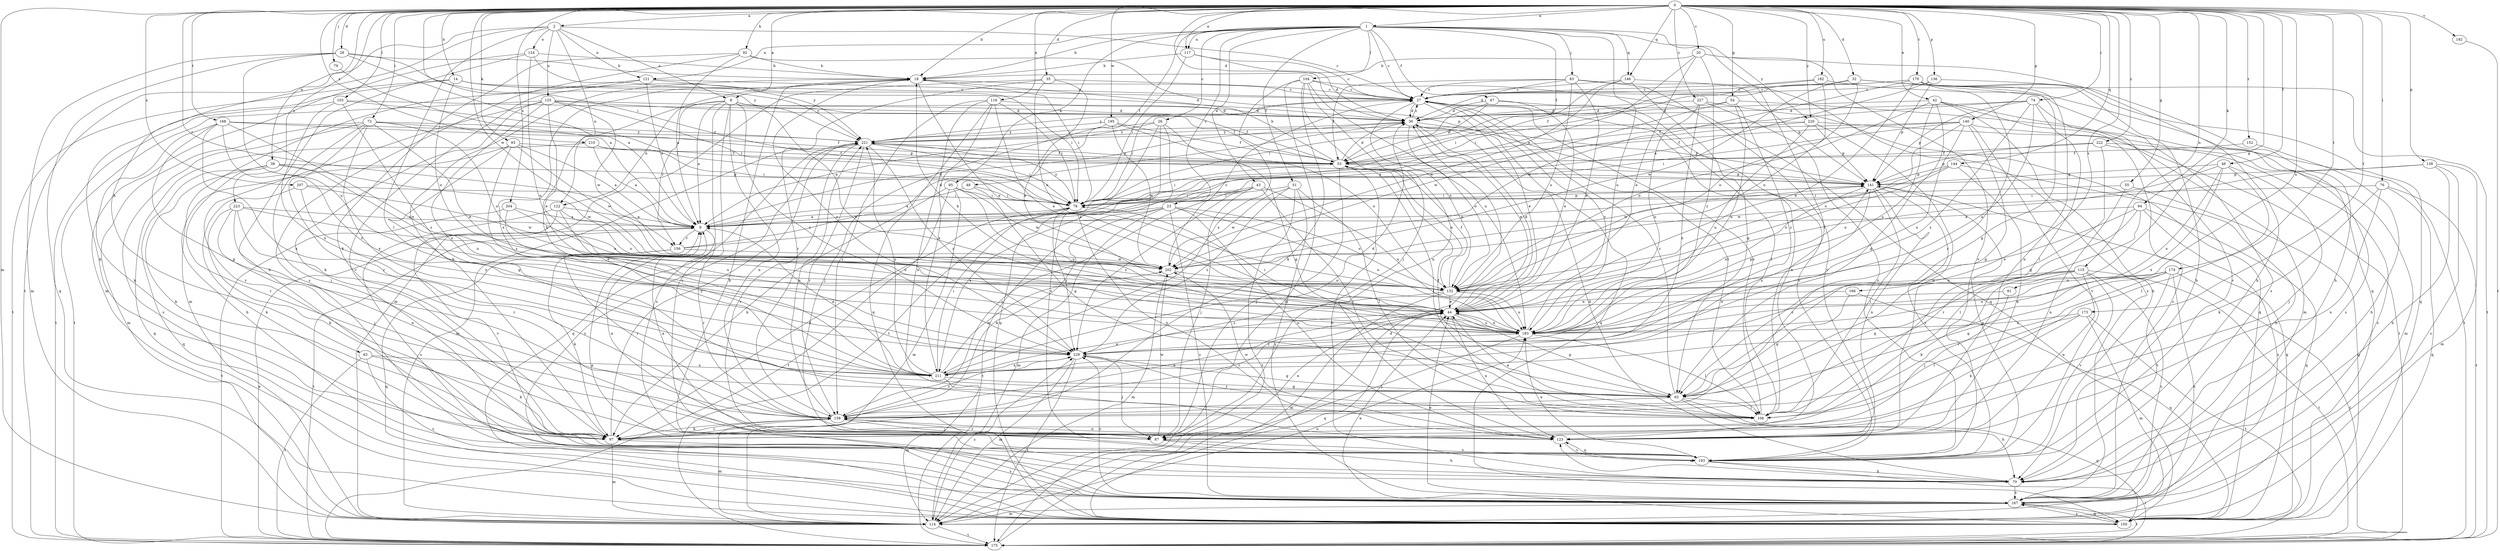 strict digraph  {
0;
1;
2;
8;
9;
14;
18;
20;
23;
26;
27;
28;
32;
35;
36;
38;
42;
43;
44;
46;
47;
48;
51;
53;
54;
55;
61;
62;
63;
70;
72;
74;
76;
78;
79;
83;
87;
92;
93;
94;
95;
97;
103;
104;
106;
114;
115;
116;
117;
121;
122;
123;
124;
125;
132;
136;
138;
140;
141;
144;
146;
150;
152;
156;
158;
166;
167;
168;
170;
173;
174;
175;
182;
183;
192;
193;
195;
202;
204;
207;
210;
211;
220;
221;
222;
223;
227;
229;
0 -> 1  [label=a];
0 -> 2  [label=a];
0 -> 8  [label=a];
0 -> 14  [label=b];
0 -> 18  [label=b];
0 -> 20  [label=c];
0 -> 28  [label=d];
0 -> 32  [label=d];
0 -> 35  [label=d];
0 -> 36  [label=d];
0 -> 38  [label=e];
0 -> 42  [label=e];
0 -> 46  [label=f];
0 -> 54  [label=g];
0 -> 55  [label=g];
0 -> 61  [label=g];
0 -> 72  [label=i];
0 -> 74  [label=i];
0 -> 76  [label=i];
0 -> 78  [label=i];
0 -> 79  [label=j];
0 -> 92  [label=k];
0 -> 93  [label=k];
0 -> 94  [label=k];
0 -> 103  [label=l];
0 -> 114  [label=m];
0 -> 115  [label=n];
0 -> 116  [label=n];
0 -> 117  [label=n];
0 -> 136  [label=p];
0 -> 138  [label=p];
0 -> 140  [label=p];
0 -> 144  [label=q];
0 -> 146  [label=q];
0 -> 152  [label=r];
0 -> 156  [label=r];
0 -> 166  [label=s];
0 -> 168  [label=t];
0 -> 170  [label=t];
0 -> 173  [label=t];
0 -> 174  [label=t];
0 -> 182  [label=u];
0 -> 183  [label=u];
0 -> 192  [label=v];
0 -> 195  [label=w];
0 -> 202  [label=w];
0 -> 204  [label=x];
0 -> 207  [label=x];
0 -> 210  [label=x];
0 -> 220  [label=y];
0 -> 222  [label=z];
0 -> 223  [label=z];
0 -> 227  [label=z];
1 -> 18  [label=b];
1 -> 23  [label=c];
1 -> 26  [label=c];
1 -> 27  [label=c];
1 -> 43  [label=e];
1 -> 47  [label=f];
1 -> 48  [label=f];
1 -> 51  [label=f];
1 -> 53  [label=f];
1 -> 83  [label=j];
1 -> 95  [label=k];
1 -> 104  [label=l];
1 -> 106  [label=l];
1 -> 117  [label=n];
1 -> 121  [label=n];
1 -> 146  [label=q];
1 -> 183  [label=u];
1 -> 220  [label=y];
2 -> 8  [label=a];
2 -> 27  [label=c];
2 -> 63  [label=h];
2 -> 106  [label=l];
2 -> 121  [label=n];
2 -> 122  [label=n];
2 -> 124  [label=o];
2 -> 125  [label=o];
2 -> 175  [label=t];
8 -> 9  [label=a];
8 -> 36  [label=d];
8 -> 53  [label=f];
8 -> 122  [label=n];
8 -> 123  [label=n];
8 -> 156  [label=r];
8 -> 167  [label=s];
8 -> 183  [label=u];
8 -> 193  [label=v];
8 -> 229  [label=z];
9 -> 36  [label=d];
9 -> 156  [label=r];
9 -> 158  [label=r];
9 -> 175  [label=t];
14 -> 27  [label=c];
14 -> 36  [label=d];
14 -> 97  [label=k];
14 -> 132  [label=o];
14 -> 175  [label=t];
14 -> 221  [label=y];
18 -> 27  [label=c];
18 -> 44  [label=e];
18 -> 78  [label=i];
18 -> 211  [label=x];
18 -> 229  [label=z];
20 -> 9  [label=a];
20 -> 18  [label=b];
20 -> 44  [label=e];
20 -> 150  [label=q];
20 -> 193  [label=v];
20 -> 229  [label=z];
23 -> 9  [label=a];
23 -> 97  [label=k];
23 -> 114  [label=m];
23 -> 123  [label=n];
23 -> 132  [label=o];
23 -> 167  [label=s];
23 -> 175  [label=t];
23 -> 183  [label=u];
26 -> 9  [label=a];
26 -> 62  [label=g];
26 -> 150  [label=q];
26 -> 175  [label=t];
26 -> 193  [label=v];
26 -> 221  [label=y];
27 -> 36  [label=d];
27 -> 44  [label=e];
27 -> 78  [label=i];
27 -> 106  [label=l];
27 -> 123  [label=n];
27 -> 132  [label=o];
27 -> 221  [label=y];
28 -> 9  [label=a];
28 -> 18  [label=b];
28 -> 114  [label=m];
28 -> 150  [label=q];
28 -> 183  [label=u];
28 -> 221  [label=y];
32 -> 27  [label=c];
32 -> 62  [label=g];
32 -> 70  [label=h];
32 -> 132  [label=o];
32 -> 202  [label=w];
35 -> 27  [label=c];
35 -> 44  [label=e];
35 -> 114  [label=m];
35 -> 132  [label=o];
35 -> 158  [label=r];
36 -> 27  [label=c];
36 -> 44  [label=e];
36 -> 132  [label=o];
36 -> 141  [label=p];
36 -> 150  [label=q];
36 -> 221  [label=y];
38 -> 97  [label=k];
38 -> 141  [label=p];
38 -> 150  [label=q];
38 -> 158  [label=r];
38 -> 183  [label=u];
38 -> 202  [label=w];
42 -> 36  [label=d];
42 -> 62  [label=g];
42 -> 70  [label=h];
42 -> 114  [label=m];
42 -> 132  [label=o];
42 -> 167  [label=s];
42 -> 183  [label=u];
43 -> 78  [label=i];
43 -> 87  [label=j];
43 -> 106  [label=l];
43 -> 158  [label=r];
43 -> 183  [label=u];
43 -> 211  [label=x];
43 -> 229  [label=z];
44 -> 36  [label=d];
44 -> 62  [label=g];
44 -> 123  [label=n];
44 -> 150  [label=q];
44 -> 158  [label=r];
44 -> 183  [label=u];
46 -> 87  [label=j];
46 -> 106  [label=l];
46 -> 132  [label=o];
46 -> 141  [label=p];
46 -> 183  [label=u];
46 -> 211  [label=x];
47 -> 36  [label=d];
47 -> 44  [label=e];
47 -> 53  [label=f];
47 -> 78  [label=i];
47 -> 106  [label=l];
48 -> 9  [label=a];
48 -> 62  [label=g];
48 -> 78  [label=i];
51 -> 78  [label=i];
51 -> 106  [label=l];
51 -> 167  [label=s];
51 -> 175  [label=t];
51 -> 202  [label=w];
51 -> 229  [label=z];
53 -> 18  [label=b];
53 -> 36  [label=d];
53 -> 70  [label=h];
53 -> 78  [label=i];
53 -> 87  [label=j];
53 -> 106  [label=l];
53 -> 132  [label=o];
53 -> 141  [label=p];
53 -> 221  [label=y];
54 -> 36  [label=d];
54 -> 175  [label=t];
54 -> 183  [label=u];
54 -> 202  [label=w];
54 -> 229  [label=z];
55 -> 78  [label=i];
55 -> 123  [label=n];
55 -> 150  [label=q];
61 -> 44  [label=e];
61 -> 87  [label=j];
62 -> 27  [label=c];
62 -> 53  [label=f];
62 -> 70  [label=h];
62 -> 106  [label=l];
62 -> 150  [label=q];
62 -> 158  [label=r];
63 -> 97  [label=k];
63 -> 167  [label=s];
63 -> 175  [label=t];
63 -> 211  [label=x];
70 -> 18  [label=b];
70 -> 36  [label=d];
70 -> 123  [label=n];
70 -> 167  [label=s];
72 -> 44  [label=e];
72 -> 87  [label=j];
72 -> 114  [label=m];
72 -> 132  [label=o];
72 -> 141  [label=p];
72 -> 158  [label=r];
72 -> 167  [label=s];
72 -> 211  [label=x];
72 -> 221  [label=y];
74 -> 36  [label=d];
74 -> 53  [label=f];
74 -> 106  [label=l];
74 -> 141  [label=p];
74 -> 183  [label=u];
74 -> 193  [label=v];
74 -> 229  [label=z];
76 -> 78  [label=i];
76 -> 97  [label=k];
76 -> 123  [label=n];
76 -> 150  [label=q];
76 -> 175  [label=t];
78 -> 9  [label=a];
78 -> 97  [label=k];
78 -> 123  [label=n];
78 -> 141  [label=p];
78 -> 221  [label=y];
78 -> 229  [label=z];
79 -> 9  [label=a];
83 -> 27  [label=c];
83 -> 36  [label=d];
83 -> 44  [label=e];
83 -> 53  [label=f];
83 -> 132  [label=o];
83 -> 167  [label=s];
83 -> 193  [label=v];
87 -> 9  [label=a];
87 -> 44  [label=e];
87 -> 70  [label=h];
87 -> 158  [label=r];
87 -> 193  [label=v];
87 -> 202  [label=w];
92 -> 9  [label=a];
92 -> 18  [label=b];
92 -> 97  [label=k];
92 -> 141  [label=p];
92 -> 167  [label=s];
93 -> 9  [label=a];
93 -> 53  [label=f];
93 -> 62  [label=g];
93 -> 70  [label=h];
93 -> 202  [label=w];
93 -> 229  [label=z];
94 -> 9  [label=a];
94 -> 44  [label=e];
94 -> 106  [label=l];
94 -> 150  [label=q];
94 -> 158  [label=r];
94 -> 167  [label=s];
95 -> 78  [label=i];
95 -> 97  [label=k];
95 -> 114  [label=m];
95 -> 175  [label=t];
95 -> 183  [label=u];
95 -> 202  [label=w];
97 -> 18  [label=b];
97 -> 114  [label=m];
97 -> 158  [label=r];
97 -> 167  [label=s];
97 -> 221  [label=y];
103 -> 36  [label=d];
103 -> 78  [label=i];
103 -> 175  [label=t];
103 -> 211  [label=x];
103 -> 229  [label=z];
104 -> 27  [label=c];
104 -> 87  [label=j];
104 -> 97  [label=k];
104 -> 114  [label=m];
104 -> 123  [label=n];
104 -> 150  [label=q];
104 -> 183  [label=u];
104 -> 211  [label=x];
106 -> 27  [label=c];
106 -> 44  [label=e];
106 -> 229  [label=z];
114 -> 175  [label=t];
114 -> 183  [label=u];
114 -> 229  [label=z];
115 -> 62  [label=g];
115 -> 97  [label=k];
115 -> 123  [label=n];
115 -> 132  [label=o];
115 -> 167  [label=s];
115 -> 175  [label=t];
115 -> 193  [label=v];
115 -> 229  [label=z];
116 -> 36  [label=d];
116 -> 44  [label=e];
116 -> 78  [label=i];
116 -> 123  [label=n];
116 -> 150  [label=q];
116 -> 158  [label=r];
116 -> 211  [label=x];
117 -> 18  [label=b];
117 -> 27  [label=c];
117 -> 36  [label=d];
117 -> 78  [label=i];
121 -> 9  [label=a];
121 -> 27  [label=c];
121 -> 78  [label=i];
121 -> 114  [label=m];
121 -> 193  [label=v];
122 -> 9  [label=a];
122 -> 132  [label=o];
122 -> 167  [label=s];
122 -> 183  [label=u];
122 -> 193  [label=v];
123 -> 9  [label=a];
123 -> 193  [label=v];
123 -> 202  [label=w];
124 -> 18  [label=b];
124 -> 70  [label=h];
124 -> 114  [label=m];
124 -> 183  [label=u];
124 -> 221  [label=y];
125 -> 36  [label=d];
125 -> 44  [label=e];
125 -> 53  [label=f];
125 -> 78  [label=i];
125 -> 97  [label=k];
125 -> 175  [label=t];
125 -> 193  [label=v];
125 -> 202  [label=w];
125 -> 211  [label=x];
132 -> 44  [label=e];
132 -> 53  [label=f];
132 -> 114  [label=m];
132 -> 183  [label=u];
132 -> 229  [label=z];
136 -> 9  [label=a];
136 -> 27  [label=c];
136 -> 70  [label=h];
136 -> 141  [label=p];
138 -> 70  [label=h];
138 -> 114  [label=m];
138 -> 141  [label=p];
138 -> 167  [label=s];
138 -> 202  [label=w];
140 -> 53  [label=f];
140 -> 62  [label=g];
140 -> 78  [label=i];
140 -> 132  [label=o];
140 -> 167  [label=s];
140 -> 183  [label=u];
140 -> 193  [label=v];
140 -> 221  [label=y];
141 -> 78  [label=i];
141 -> 106  [label=l];
141 -> 123  [label=n];
141 -> 150  [label=q];
141 -> 183  [label=u];
141 -> 193  [label=v];
141 -> 211  [label=x];
144 -> 70  [label=h];
144 -> 123  [label=n];
144 -> 132  [label=o];
144 -> 141  [label=p];
144 -> 202  [label=w];
146 -> 27  [label=c];
146 -> 62  [label=g];
146 -> 78  [label=i];
146 -> 141  [label=p];
146 -> 202  [label=w];
150 -> 44  [label=e];
150 -> 167  [label=s];
150 -> 221  [label=y];
152 -> 53  [label=f];
152 -> 70  [label=h];
156 -> 36  [label=d];
156 -> 97  [label=k];
156 -> 141  [label=p];
156 -> 150  [label=q];
156 -> 158  [label=r];
156 -> 202  [label=w];
158 -> 44  [label=e];
158 -> 87  [label=j];
158 -> 97  [label=k];
158 -> 114  [label=m];
158 -> 123  [label=n];
158 -> 221  [label=y];
158 -> 229  [label=z];
166 -> 44  [label=e];
166 -> 62  [label=g];
166 -> 150  [label=q];
167 -> 9  [label=a];
167 -> 44  [label=e];
167 -> 114  [label=m];
167 -> 150  [label=q];
167 -> 175  [label=t];
167 -> 229  [label=z];
168 -> 44  [label=e];
168 -> 53  [label=f];
168 -> 62  [label=g];
168 -> 97  [label=k];
168 -> 211  [label=x];
168 -> 221  [label=y];
168 -> 229  [label=z];
170 -> 27  [label=c];
170 -> 44  [label=e];
170 -> 70  [label=h];
170 -> 78  [label=i];
170 -> 123  [label=n];
170 -> 150  [label=q];
170 -> 158  [label=r];
170 -> 175  [label=t];
170 -> 202  [label=w];
173 -> 97  [label=k];
173 -> 106  [label=l];
173 -> 114  [label=m];
173 -> 175  [label=t];
173 -> 183  [label=u];
174 -> 62  [label=g];
174 -> 132  [label=o];
174 -> 158  [label=r];
174 -> 167  [label=s];
174 -> 175  [label=t];
174 -> 183  [label=u];
174 -> 193  [label=v];
175 -> 9  [label=a];
175 -> 36  [label=d];
182 -> 27  [label=c];
182 -> 53  [label=f];
182 -> 132  [label=o];
182 -> 167  [label=s];
183 -> 18  [label=b];
183 -> 27  [label=c];
183 -> 44  [label=e];
183 -> 78  [label=i];
183 -> 87  [label=j];
183 -> 106  [label=l];
183 -> 141  [label=p];
183 -> 229  [label=z];
192 -> 175  [label=t];
193 -> 27  [label=c];
193 -> 70  [label=h];
193 -> 123  [label=n];
193 -> 141  [label=p];
193 -> 175  [label=t];
193 -> 183  [label=u];
195 -> 53  [label=f];
195 -> 87  [label=j];
195 -> 132  [label=o];
195 -> 202  [label=w];
195 -> 221  [label=y];
202 -> 27  [label=c];
202 -> 114  [label=m];
202 -> 132  [label=o];
204 -> 9  [label=a];
204 -> 132  [label=o];
204 -> 175  [label=t];
204 -> 183  [label=u];
207 -> 78  [label=i];
207 -> 97  [label=k];
207 -> 202  [label=w];
207 -> 229  [label=z];
210 -> 9  [label=a];
210 -> 53  [label=f];
210 -> 78  [label=i];
210 -> 150  [label=q];
211 -> 9  [label=a];
211 -> 18  [label=b];
211 -> 36  [label=d];
211 -> 44  [label=e];
211 -> 62  [label=g];
211 -> 78  [label=i];
211 -> 114  [label=m];
211 -> 202  [label=w];
211 -> 221  [label=y];
220 -> 9  [label=a];
220 -> 123  [label=n];
220 -> 141  [label=p];
220 -> 175  [label=t];
220 -> 183  [label=u];
220 -> 221  [label=y];
221 -> 53  [label=f];
221 -> 78  [label=i];
221 -> 114  [label=m];
221 -> 150  [label=q];
221 -> 158  [label=r];
221 -> 193  [label=v];
221 -> 229  [label=z];
222 -> 53  [label=f];
222 -> 62  [label=g];
222 -> 114  [label=m];
222 -> 141  [label=p];
222 -> 167  [label=s];
223 -> 9  [label=a];
223 -> 44  [label=e];
223 -> 87  [label=j];
223 -> 97  [label=k];
223 -> 123  [label=n];
223 -> 158  [label=r];
227 -> 36  [label=d];
227 -> 150  [label=q];
227 -> 183  [label=u];
227 -> 193  [label=v];
227 -> 211  [label=x];
229 -> 62  [label=g];
229 -> 87  [label=j];
229 -> 114  [label=m];
229 -> 175  [label=t];
229 -> 211  [label=x];
}
